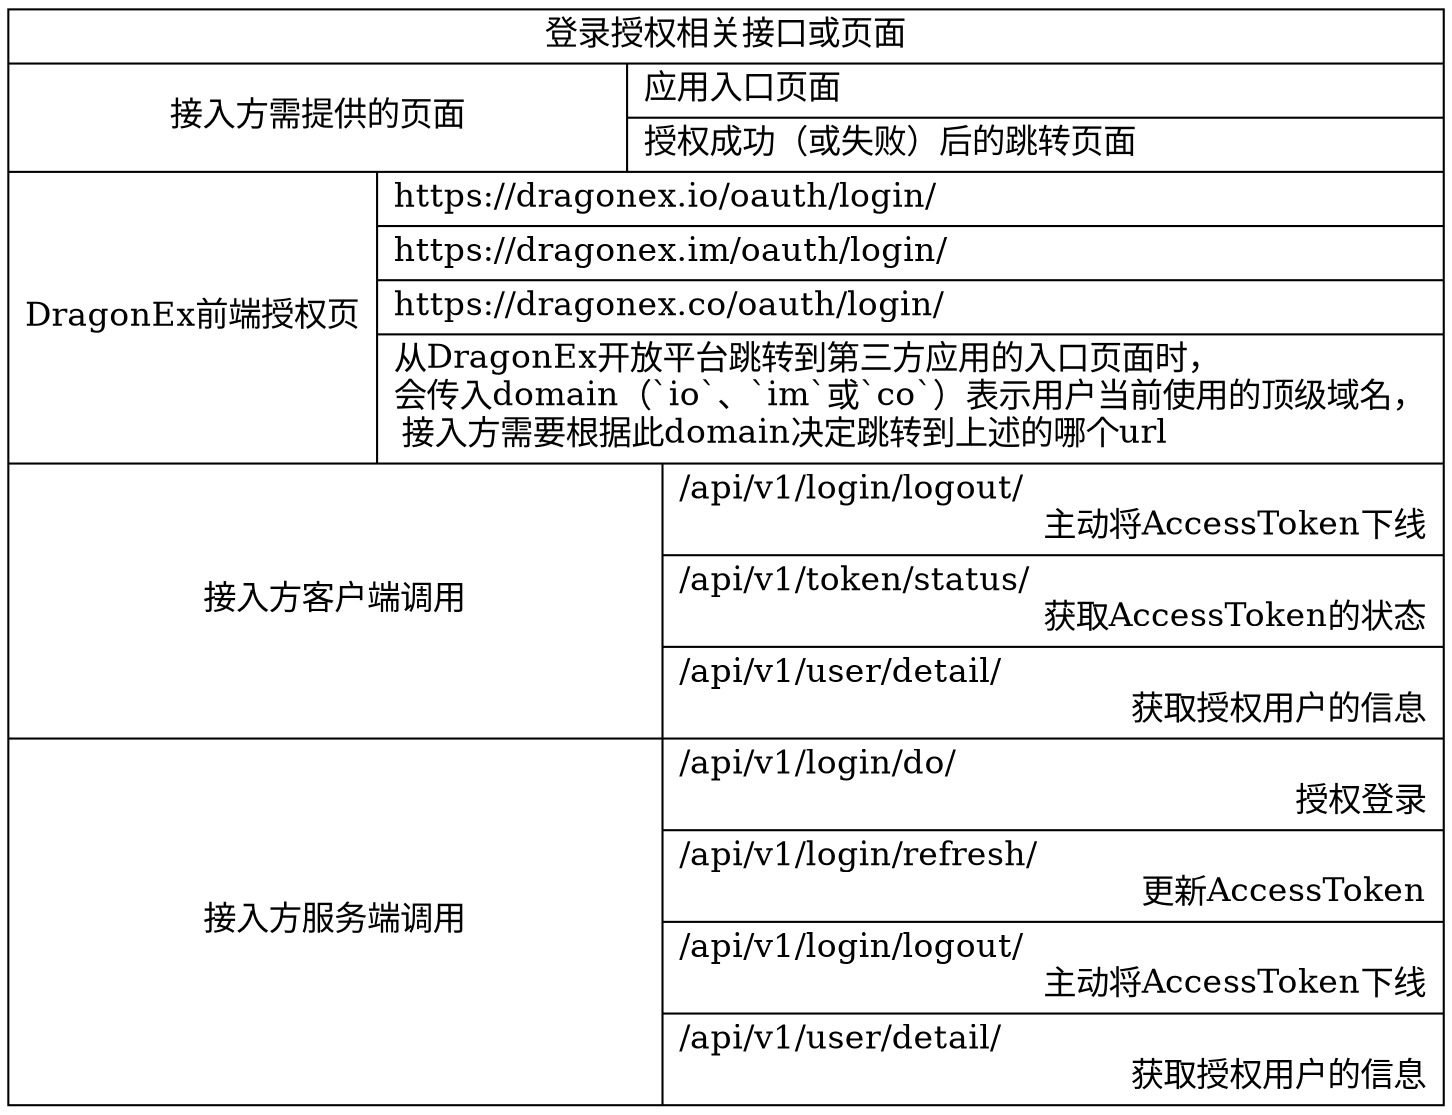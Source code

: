 digraph g {
graph [
    rankdir = "LR"
];

node [
    fontsize = "16"
    shape=record
];

LoginApis [
    label = "登录授权相关接口或页面
    | {
        接入方需提供的页面 |
        {
            应用入口页面 \l
            | 授权成功（或失败）后的跳转页面\l
        }
    }

    | {
        DragonEx前端授权页 |
        {
            https://dragonex.io/oauth/login/ \l
            | https://dragonex.im/oauth/login/ \l
            | https://dragonex.co/oauth/login/ \l
            | 从DragonEx开放平台跳转到第三方应用的入口页面时，\l会传入domain（`io`、`im`或`co`）表示用户当前使用的顶级域名，\l
            接入方需要根据此domain决定跳转到上述的哪个url\l
        }
    }
    
    | {
        接入方客户端调用 | 
        {
            /api/v1/login/logout/ \l 主动将AccessToken下线\r
            | /api/v1/token/status/ \l 获取AccessToken的状态\r
            | /api/v1/user/detail/ \l 获取授权用户的信息\r
        }            
    }

    | {
        接入方服务端调用 | 
        {
            /api/v1/login/do/ \l 授权登录\r
            | /api/v1/login/refresh/ \l 更新AccessToken\r
            | /api/v1/login/logout/ \l 主动将AccessToken下线\r
            | /api/v1/user/detail/ \l 获取授权用户的信息\r
        }
    }
    "
]
}